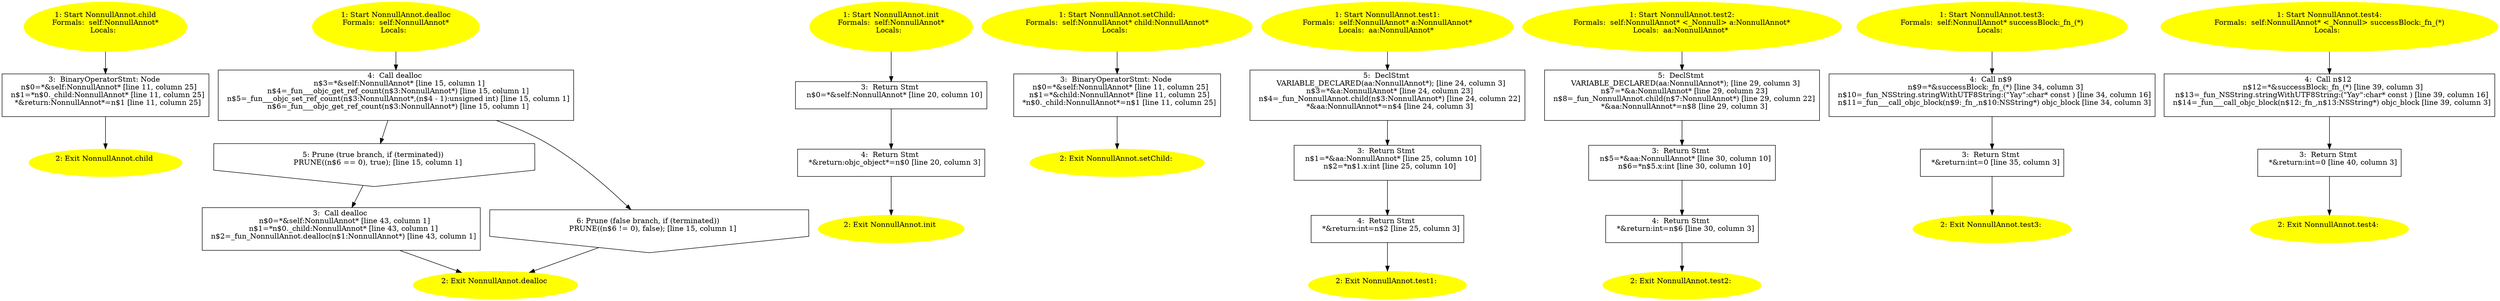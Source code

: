 /* @generated */
digraph cfg {
"child#NonnullAnnot#[instance].cad0e87ab83fad49_1" [label="1: Start NonnullAnnot.child\nFormals:  self:NonnullAnnot*\nLocals:  \n  " color=yellow style=filled]
	

	 "child#NonnullAnnot#[instance].cad0e87ab83fad49_1" -> "child#NonnullAnnot#[instance].cad0e87ab83fad49_3" ;
"child#NonnullAnnot#[instance].cad0e87ab83fad49_2" [label="2: Exit NonnullAnnot.child \n  " color=yellow style=filled]
	

"child#NonnullAnnot#[instance].cad0e87ab83fad49_3" [label="3:  BinaryOperatorStmt: Node \n   n$0=*&self:NonnullAnnot* [line 11, column 25]\n  n$1=*n$0._child:NonnullAnnot* [line 11, column 25]\n  *&return:NonnullAnnot*=n$1 [line 11, column 25]\n " shape="box"]
	

	 "child#NonnullAnnot#[instance].cad0e87ab83fad49_3" -> "child#NonnullAnnot#[instance].cad0e87ab83fad49_2" ;
"dealloc#NonnullAnnot#[instance].0d2074a7281416c0_1" [label="1: Start NonnullAnnot.dealloc\nFormals:  self:NonnullAnnot*\nLocals:  \n  " color=yellow style=filled]
	

	 "dealloc#NonnullAnnot#[instance].0d2074a7281416c0_1" -> "dealloc#NonnullAnnot#[instance].0d2074a7281416c0_4" ;
"dealloc#NonnullAnnot#[instance].0d2074a7281416c0_2" [label="2: Exit NonnullAnnot.dealloc \n  " color=yellow style=filled]
	

"dealloc#NonnullAnnot#[instance].0d2074a7281416c0_3" [label="3:  Call dealloc \n   n$0=*&self:NonnullAnnot* [line 43, column 1]\n  n$1=*n$0._child:NonnullAnnot* [line 43, column 1]\n  n$2=_fun_NonnullAnnot.dealloc(n$1:NonnullAnnot*) [line 43, column 1]\n " shape="box"]
	

	 "dealloc#NonnullAnnot#[instance].0d2074a7281416c0_3" -> "dealloc#NonnullAnnot#[instance].0d2074a7281416c0_2" ;
"dealloc#NonnullAnnot#[instance].0d2074a7281416c0_4" [label="4:  Call dealloc \n   n$3=*&self:NonnullAnnot* [line 15, column 1]\n  n$4=_fun___objc_get_ref_count(n$3:NonnullAnnot*) [line 15, column 1]\n  n$5=_fun___objc_set_ref_count(n$3:NonnullAnnot*,(n$4 - 1):unsigned int) [line 15, column 1]\n  n$6=_fun___objc_get_ref_count(n$3:NonnullAnnot*) [line 15, column 1]\n " shape="box"]
	

	 "dealloc#NonnullAnnot#[instance].0d2074a7281416c0_4" -> "dealloc#NonnullAnnot#[instance].0d2074a7281416c0_5" ;
	 "dealloc#NonnullAnnot#[instance].0d2074a7281416c0_4" -> "dealloc#NonnullAnnot#[instance].0d2074a7281416c0_6" ;
"dealloc#NonnullAnnot#[instance].0d2074a7281416c0_5" [label="5: Prune (true branch, if (terminated)) \n   PRUNE((n$6 == 0), true); [line 15, column 1]\n " shape="invhouse"]
	

	 "dealloc#NonnullAnnot#[instance].0d2074a7281416c0_5" -> "dealloc#NonnullAnnot#[instance].0d2074a7281416c0_3" ;
"dealloc#NonnullAnnot#[instance].0d2074a7281416c0_6" [label="6: Prune (false branch, if (terminated)) \n   PRUNE((n$6 != 0), false); [line 15, column 1]\n " shape="invhouse"]
	

	 "dealloc#NonnullAnnot#[instance].0d2074a7281416c0_6" -> "dealloc#NonnullAnnot#[instance].0d2074a7281416c0_2" ;
"init#NonnullAnnot#[instance].297346e53db4e69b_1" [label="1: Start NonnullAnnot.init\nFormals:  self:NonnullAnnot*\nLocals:  \n  " color=yellow style=filled]
	

	 "init#NonnullAnnot#[instance].297346e53db4e69b_1" -> "init#NonnullAnnot#[instance].297346e53db4e69b_3" ;
"init#NonnullAnnot#[instance].297346e53db4e69b_2" [label="2: Exit NonnullAnnot.init \n  " color=yellow style=filled]
	

"init#NonnullAnnot#[instance].297346e53db4e69b_3" [label="3:  Return Stmt \n   n$0=*&self:NonnullAnnot* [line 20, column 10]\n " shape="box"]
	

	 "init#NonnullAnnot#[instance].297346e53db4e69b_3" -> "init#NonnullAnnot#[instance].297346e53db4e69b_4" ;
"init#NonnullAnnot#[instance].297346e53db4e69b_4" [label="4:  Return Stmt \n   *&return:objc_object*=n$0 [line 20, column 3]\n " shape="box"]
	

	 "init#NonnullAnnot#[instance].297346e53db4e69b_4" -> "init#NonnullAnnot#[instance].297346e53db4e69b_2" ;
"setChild:#NonnullAnnot(class Nonn.ce8a76b9fce6ea15_1" [label="1: Start NonnullAnnot.setChild:\nFormals:  self:NonnullAnnot* child:NonnullAnnot*\nLocals:  \n  " color=yellow style=filled]
	

	 "setChild:#NonnullAnnot(class Nonn.ce8a76b9fce6ea15_1" -> "setChild:#NonnullAnnot(class Nonn.ce8a76b9fce6ea15_3" ;
"setChild:#NonnullAnnot(class Nonn.ce8a76b9fce6ea15_2" [label="2: Exit NonnullAnnot.setChild: \n  " color=yellow style=filled]
	

"setChild:#NonnullAnnot(class Nonn.ce8a76b9fce6ea15_3" [label="3:  BinaryOperatorStmt: Node \n   n$0=*&self:NonnullAnnot* [line 11, column 25]\n  n$1=*&child:NonnullAnnot* [line 11, column 25]\n  *n$0._child:NonnullAnnot*=n$1 [line 11, column 25]\n " shape="box"]
	

	 "setChild:#NonnullAnnot(class Nonn.ce8a76b9fce6ea15_3" -> "setChild:#NonnullAnnot(class Nonn.ce8a76b9fce6ea15_2" ;
"test1:#NonnullAnnot(class Nonnull.985a9c97633ffa1f_1" [label="1: Start NonnullAnnot.test1:\nFormals:  self:NonnullAnnot* a:NonnullAnnot*\nLocals:  aa:NonnullAnnot* \n  " color=yellow style=filled]
	

	 "test1:#NonnullAnnot(class Nonnull.985a9c97633ffa1f_1" -> "test1:#NonnullAnnot(class Nonnull.985a9c97633ffa1f_5" ;
"test1:#NonnullAnnot(class Nonnull.985a9c97633ffa1f_2" [label="2: Exit NonnullAnnot.test1: \n  " color=yellow style=filled]
	

"test1:#NonnullAnnot(class Nonnull.985a9c97633ffa1f_3" [label="3:  Return Stmt \n   n$1=*&aa:NonnullAnnot* [line 25, column 10]\n  n$2=*n$1.x:int [line 25, column 10]\n " shape="box"]
	

	 "test1:#NonnullAnnot(class Nonnull.985a9c97633ffa1f_3" -> "test1:#NonnullAnnot(class Nonnull.985a9c97633ffa1f_4" ;
"test1:#NonnullAnnot(class Nonnull.985a9c97633ffa1f_4" [label="4:  Return Stmt \n   *&return:int=n$2 [line 25, column 3]\n " shape="box"]
	

	 "test1:#NonnullAnnot(class Nonnull.985a9c97633ffa1f_4" -> "test1:#NonnullAnnot(class Nonnull.985a9c97633ffa1f_2" ;
"test1:#NonnullAnnot(class Nonnull.985a9c97633ffa1f_5" [label="5:  DeclStmt \n   VARIABLE_DECLARED(aa:NonnullAnnot*); [line 24, column 3]\n  n$3=*&a:NonnullAnnot* [line 24, column 23]\n  n$4=_fun_NonnullAnnot.child(n$3:NonnullAnnot*) [line 24, column 22]\n  *&aa:NonnullAnnot*=n$4 [line 24, column 3]\n " shape="box"]
	

	 "test1:#NonnullAnnot(class Nonnull.985a9c97633ffa1f_5" -> "test1:#NonnullAnnot(class Nonnull.985a9c97633ffa1f_3" ;
"test2:#NonnullAnnot(class Nonnull.e479988e9efecc2c_1" [label="1: Start NonnullAnnot.test2:\nFormals:  self:NonnullAnnot* <_Nonnull> a:NonnullAnnot*\nLocals:  aa:NonnullAnnot* \n  " color=yellow style=filled]
	

	 "test2:#NonnullAnnot(class Nonnull.e479988e9efecc2c_1" -> "test2:#NonnullAnnot(class Nonnull.e479988e9efecc2c_5" ;
"test2:#NonnullAnnot(class Nonnull.e479988e9efecc2c_2" [label="2: Exit NonnullAnnot.test2: \n  " color=yellow style=filled]
	

"test2:#NonnullAnnot(class Nonnull.e479988e9efecc2c_3" [label="3:  Return Stmt \n   n$5=*&aa:NonnullAnnot* [line 30, column 10]\n  n$6=*n$5.x:int [line 30, column 10]\n " shape="box"]
	

	 "test2:#NonnullAnnot(class Nonnull.e479988e9efecc2c_3" -> "test2:#NonnullAnnot(class Nonnull.e479988e9efecc2c_4" ;
"test2:#NonnullAnnot(class Nonnull.e479988e9efecc2c_4" [label="4:  Return Stmt \n   *&return:int=n$6 [line 30, column 3]\n " shape="box"]
	

	 "test2:#NonnullAnnot(class Nonnull.e479988e9efecc2c_4" -> "test2:#NonnullAnnot(class Nonnull.e479988e9efecc2c_2" ;
"test2:#NonnullAnnot(class Nonnull.e479988e9efecc2c_5" [label="5:  DeclStmt \n   VARIABLE_DECLARED(aa:NonnullAnnot*); [line 29, column 3]\n  n$7=*&a:NonnullAnnot* [line 29, column 23]\n  n$8=_fun_NonnullAnnot.child(n$7:NonnullAnnot*) [line 29, column 22]\n  *&aa:NonnullAnnot*=n$8 [line 29, column 3]\n " shape="box"]
	

	 "test2:#NonnullAnnot(class Nonnull.e479988e9efecc2c_5" -> "test2:#NonnullAnnot(class Nonnull.e479988e9efecc2c_3" ;
"test3:#NonnullAnnot#[instance].0e0a10b544f9cece_1" [label="1: Start NonnullAnnot.test3:\nFormals:  self:NonnullAnnot* successBlock:_fn_(*)\nLocals:  \n  " color=yellow style=filled]
	

	 "test3:#NonnullAnnot#[instance].0e0a10b544f9cece_1" -> "test3:#NonnullAnnot#[instance].0e0a10b544f9cece_4" ;
"test3:#NonnullAnnot#[instance].0e0a10b544f9cece_2" [label="2: Exit NonnullAnnot.test3: \n  " color=yellow style=filled]
	

"test3:#NonnullAnnot#[instance].0e0a10b544f9cece_3" [label="3:  Return Stmt \n   *&return:int=0 [line 35, column 3]\n " shape="box"]
	

	 "test3:#NonnullAnnot#[instance].0e0a10b544f9cece_3" -> "test3:#NonnullAnnot#[instance].0e0a10b544f9cece_2" ;
"test3:#NonnullAnnot#[instance].0e0a10b544f9cece_4" [label="4:  Call n$9 \n   n$9=*&successBlock:_fn_(*) [line 34, column 3]\n  n$10=_fun_NSString.stringWithUTF8String:(\"Yay\":char* const ) [line 34, column 16]\n  n$11=_fun___call_objc_block(n$9:_fn_,n$10:NSString*) objc_block [line 34, column 3]\n " shape="box"]
	

	 "test3:#NonnullAnnot#[instance].0e0a10b544f9cece_4" -> "test3:#NonnullAnnot#[instance].0e0a10b544f9cece_3" ;
"test4:#NonnullAnnot#[instance].4dee71de0c7397a3_1" [label="1: Start NonnullAnnot.test4:\nFormals:  self:NonnullAnnot* <_Nonnull> successBlock:_fn_(*)\nLocals:  \n  " color=yellow style=filled]
	

	 "test4:#NonnullAnnot#[instance].4dee71de0c7397a3_1" -> "test4:#NonnullAnnot#[instance].4dee71de0c7397a3_4" ;
"test4:#NonnullAnnot#[instance].4dee71de0c7397a3_2" [label="2: Exit NonnullAnnot.test4: \n  " color=yellow style=filled]
	

"test4:#NonnullAnnot#[instance].4dee71de0c7397a3_3" [label="3:  Return Stmt \n   *&return:int=0 [line 40, column 3]\n " shape="box"]
	

	 "test4:#NonnullAnnot#[instance].4dee71de0c7397a3_3" -> "test4:#NonnullAnnot#[instance].4dee71de0c7397a3_2" ;
"test4:#NonnullAnnot#[instance].4dee71de0c7397a3_4" [label="4:  Call n$12 \n   n$12=*&successBlock:_fn_(*) [line 39, column 3]\n  n$13=_fun_NSString.stringWithUTF8String:(\"Yay\":char* const ) [line 39, column 16]\n  n$14=_fun___call_objc_block(n$12:_fn_,n$13:NSString*) objc_block [line 39, column 3]\n " shape="box"]
	

	 "test4:#NonnullAnnot#[instance].4dee71de0c7397a3_4" -> "test4:#NonnullAnnot#[instance].4dee71de0c7397a3_3" ;
}
